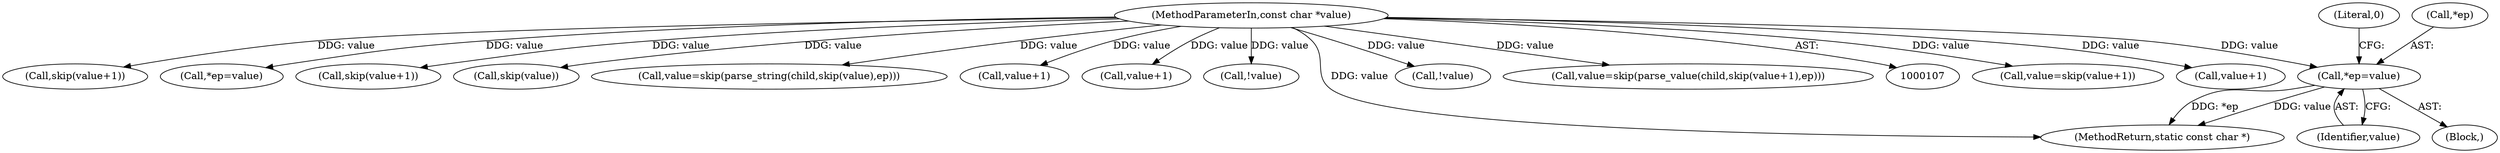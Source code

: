 digraph "0_iperf_91f2fa59e8ed80dfbf400add0164ee0e508e412a_37@pointer" {
"1000119" [label="(Call,*ep=value)"];
"1000109" [label="(MethodParameterIn,const char *value)"];
"1000130" [label="(Call,value=skip(value+1))"];
"1000133" [label="(Call,value+1)"];
"1000109" [label="(MethodParameterIn,const char *value)"];
"1000132" [label="(Call,skip(value+1))"];
"1000124" [label="(Literal,0)"];
"1000190" [label="(Call,*ep=value)"];
"1000201" [label="(Call,skip(value+1))"];
"1000122" [label="(Identifier,value)"];
"1000119" [label="(Call,*ep=value)"];
"1000164" [label="(Call,skip(value))"];
"1000159" [label="(Call,value=skip(parse_string(child,skip(value),ep)))"];
"1000120" [label="(Call,*ep)"];
"1000142" [label="(Call,value+1)"];
"1000202" [label="(Call,value+1)"];
"1000168" [label="(Call,!value)"];
"1000211" [label="(MethodReturn,static const char *)"];
"1000207" [label="(Call,!value)"];
"1000196" [label="(Call,value=skip(parse_value(child,skip(value+1),ep)))"];
"1000118" [label="(Block,)"];
"1000119" -> "1000118"  [label="AST: "];
"1000119" -> "1000122"  [label="CFG: "];
"1000120" -> "1000119"  [label="AST: "];
"1000122" -> "1000119"  [label="AST: "];
"1000124" -> "1000119"  [label="CFG: "];
"1000119" -> "1000211"  [label="DDG: *ep"];
"1000119" -> "1000211"  [label="DDG: value"];
"1000109" -> "1000119"  [label="DDG: value"];
"1000109" -> "1000107"  [label="AST: "];
"1000109" -> "1000211"  [label="DDG: value"];
"1000109" -> "1000130"  [label="DDG: value"];
"1000109" -> "1000132"  [label="DDG: value"];
"1000109" -> "1000133"  [label="DDG: value"];
"1000109" -> "1000142"  [label="DDG: value"];
"1000109" -> "1000159"  [label="DDG: value"];
"1000109" -> "1000164"  [label="DDG: value"];
"1000109" -> "1000168"  [label="DDG: value"];
"1000109" -> "1000190"  [label="DDG: value"];
"1000109" -> "1000196"  [label="DDG: value"];
"1000109" -> "1000201"  [label="DDG: value"];
"1000109" -> "1000202"  [label="DDG: value"];
"1000109" -> "1000207"  [label="DDG: value"];
}
